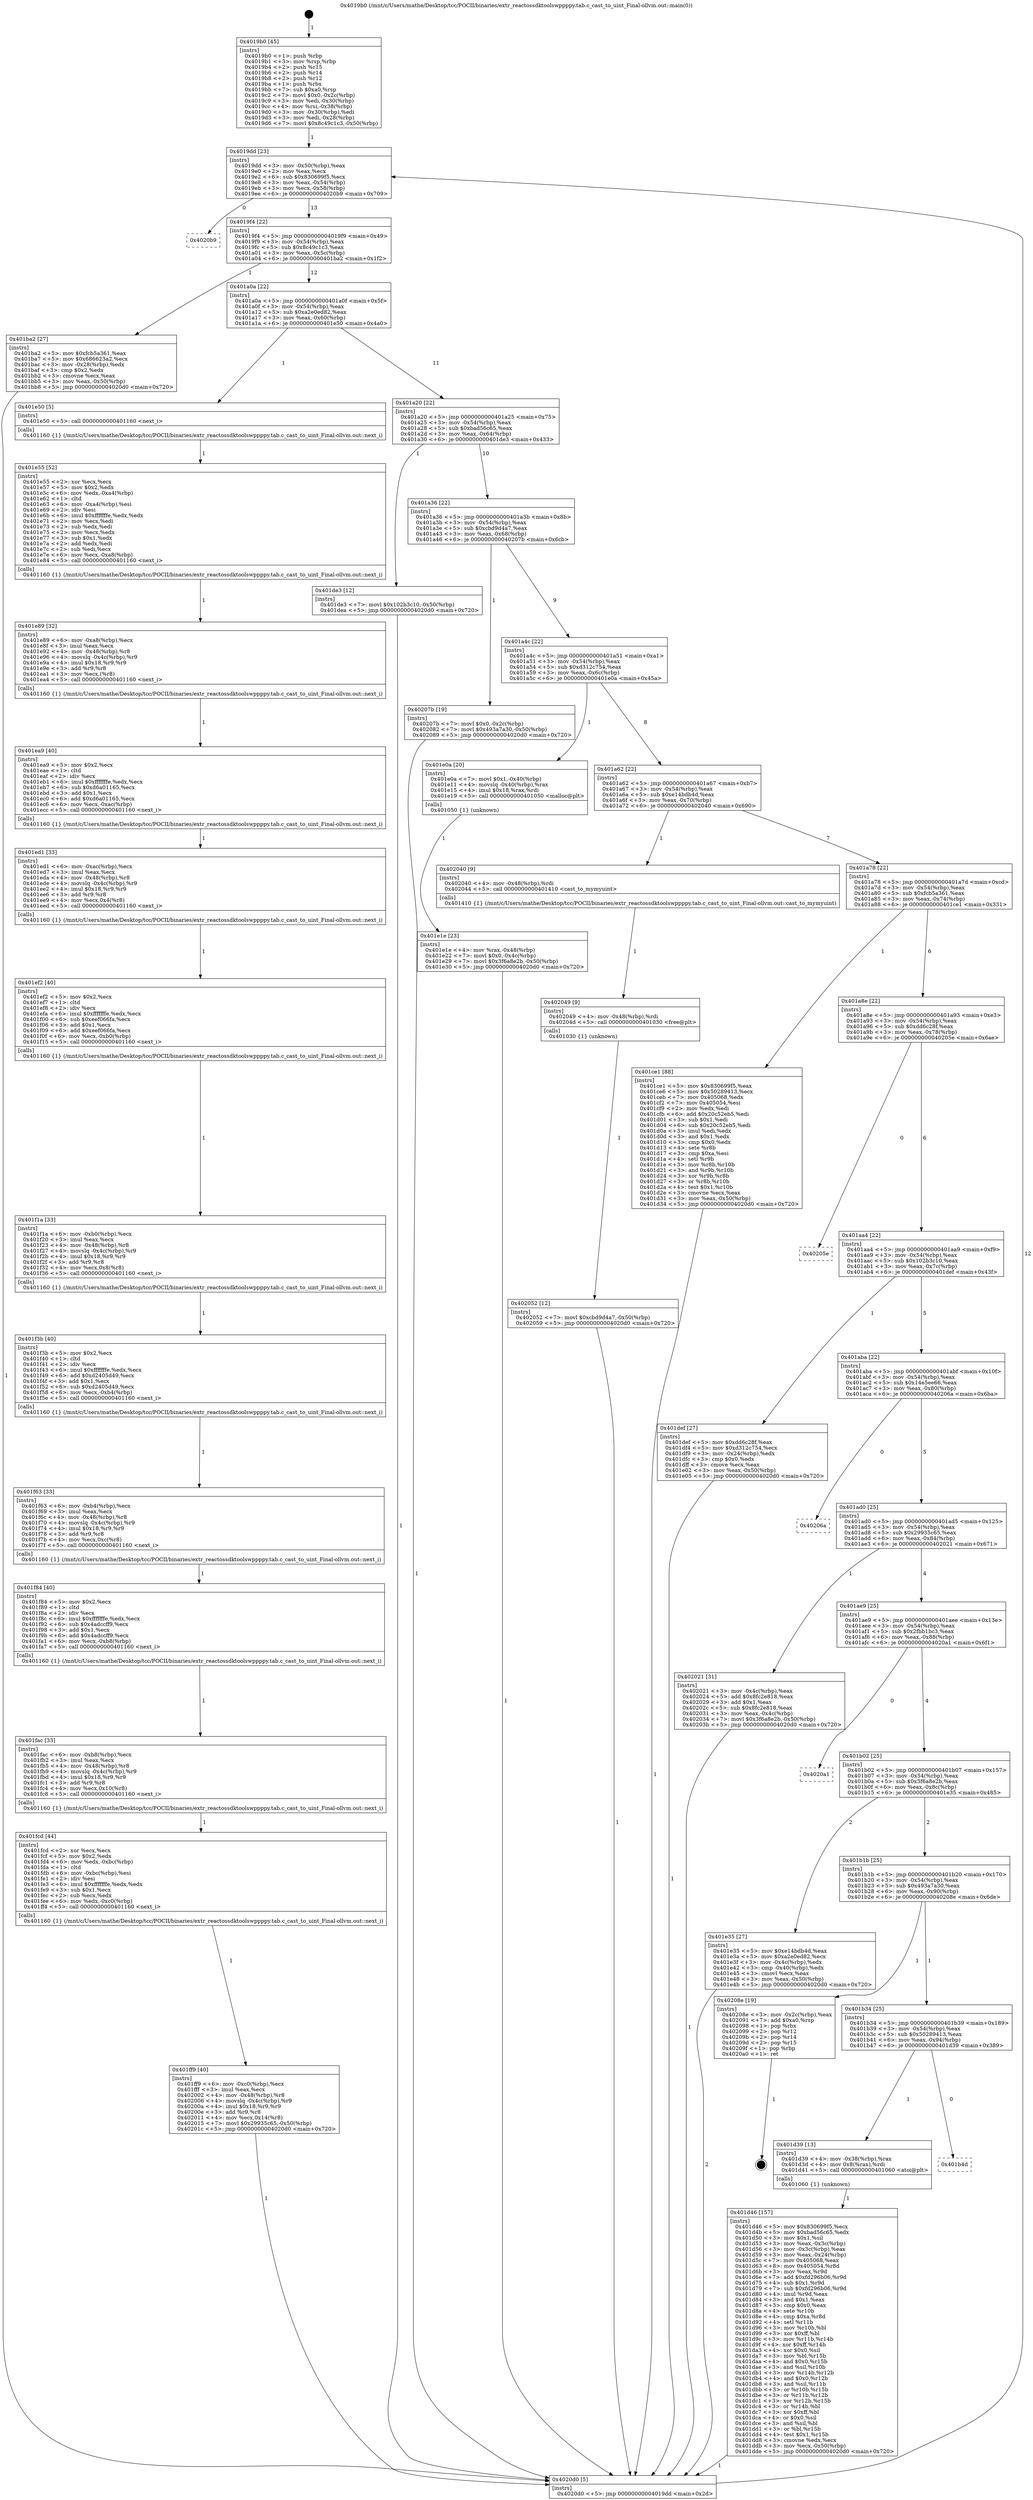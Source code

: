 digraph "0x4019b0" {
  label = "0x4019b0 (/mnt/c/Users/mathe/Desktop/tcc/POCII/binaries/extr_reactossdktoolswppppy.tab.c_cast_to_uint_Final-ollvm.out::main(0))"
  labelloc = "t"
  node[shape=record]

  Entry [label="",width=0.3,height=0.3,shape=circle,fillcolor=black,style=filled]
  "0x4019dd" [label="{
     0x4019dd [23]\l
     | [instrs]\l
     &nbsp;&nbsp;0x4019dd \<+3\>: mov -0x50(%rbp),%eax\l
     &nbsp;&nbsp;0x4019e0 \<+2\>: mov %eax,%ecx\l
     &nbsp;&nbsp;0x4019e2 \<+6\>: sub $0x830699f5,%ecx\l
     &nbsp;&nbsp;0x4019e8 \<+3\>: mov %eax,-0x54(%rbp)\l
     &nbsp;&nbsp;0x4019eb \<+3\>: mov %ecx,-0x58(%rbp)\l
     &nbsp;&nbsp;0x4019ee \<+6\>: je 00000000004020b9 \<main+0x709\>\l
  }"]
  "0x4020b9" [label="{
     0x4020b9\l
  }", style=dashed]
  "0x4019f4" [label="{
     0x4019f4 [22]\l
     | [instrs]\l
     &nbsp;&nbsp;0x4019f4 \<+5\>: jmp 00000000004019f9 \<main+0x49\>\l
     &nbsp;&nbsp;0x4019f9 \<+3\>: mov -0x54(%rbp),%eax\l
     &nbsp;&nbsp;0x4019fc \<+5\>: sub $0x8c49c1c3,%eax\l
     &nbsp;&nbsp;0x401a01 \<+3\>: mov %eax,-0x5c(%rbp)\l
     &nbsp;&nbsp;0x401a04 \<+6\>: je 0000000000401ba2 \<main+0x1f2\>\l
  }"]
  Exit [label="",width=0.3,height=0.3,shape=circle,fillcolor=black,style=filled,peripheries=2]
  "0x401ba2" [label="{
     0x401ba2 [27]\l
     | [instrs]\l
     &nbsp;&nbsp;0x401ba2 \<+5\>: mov $0xfcb5a361,%eax\l
     &nbsp;&nbsp;0x401ba7 \<+5\>: mov $0x686623a2,%ecx\l
     &nbsp;&nbsp;0x401bac \<+3\>: mov -0x28(%rbp),%edx\l
     &nbsp;&nbsp;0x401baf \<+3\>: cmp $0x2,%edx\l
     &nbsp;&nbsp;0x401bb2 \<+3\>: cmovne %ecx,%eax\l
     &nbsp;&nbsp;0x401bb5 \<+3\>: mov %eax,-0x50(%rbp)\l
     &nbsp;&nbsp;0x401bb8 \<+5\>: jmp 00000000004020d0 \<main+0x720\>\l
  }"]
  "0x401a0a" [label="{
     0x401a0a [22]\l
     | [instrs]\l
     &nbsp;&nbsp;0x401a0a \<+5\>: jmp 0000000000401a0f \<main+0x5f\>\l
     &nbsp;&nbsp;0x401a0f \<+3\>: mov -0x54(%rbp),%eax\l
     &nbsp;&nbsp;0x401a12 \<+5\>: sub $0xa2e0ed82,%eax\l
     &nbsp;&nbsp;0x401a17 \<+3\>: mov %eax,-0x60(%rbp)\l
     &nbsp;&nbsp;0x401a1a \<+6\>: je 0000000000401e50 \<main+0x4a0\>\l
  }"]
  "0x4020d0" [label="{
     0x4020d0 [5]\l
     | [instrs]\l
     &nbsp;&nbsp;0x4020d0 \<+5\>: jmp 00000000004019dd \<main+0x2d\>\l
  }"]
  "0x4019b0" [label="{
     0x4019b0 [45]\l
     | [instrs]\l
     &nbsp;&nbsp;0x4019b0 \<+1\>: push %rbp\l
     &nbsp;&nbsp;0x4019b1 \<+3\>: mov %rsp,%rbp\l
     &nbsp;&nbsp;0x4019b4 \<+2\>: push %r15\l
     &nbsp;&nbsp;0x4019b6 \<+2\>: push %r14\l
     &nbsp;&nbsp;0x4019b8 \<+2\>: push %r12\l
     &nbsp;&nbsp;0x4019ba \<+1\>: push %rbx\l
     &nbsp;&nbsp;0x4019bb \<+7\>: sub $0xa0,%rsp\l
     &nbsp;&nbsp;0x4019c2 \<+7\>: movl $0x0,-0x2c(%rbp)\l
     &nbsp;&nbsp;0x4019c9 \<+3\>: mov %edi,-0x30(%rbp)\l
     &nbsp;&nbsp;0x4019cc \<+4\>: mov %rsi,-0x38(%rbp)\l
     &nbsp;&nbsp;0x4019d0 \<+3\>: mov -0x30(%rbp),%edi\l
     &nbsp;&nbsp;0x4019d3 \<+3\>: mov %edi,-0x28(%rbp)\l
     &nbsp;&nbsp;0x4019d6 \<+7\>: movl $0x8c49c1c3,-0x50(%rbp)\l
  }"]
  "0x402052" [label="{
     0x402052 [12]\l
     | [instrs]\l
     &nbsp;&nbsp;0x402052 \<+7\>: movl $0xcbd9d4a7,-0x50(%rbp)\l
     &nbsp;&nbsp;0x402059 \<+5\>: jmp 00000000004020d0 \<main+0x720\>\l
  }"]
  "0x401e50" [label="{
     0x401e50 [5]\l
     | [instrs]\l
     &nbsp;&nbsp;0x401e50 \<+5\>: call 0000000000401160 \<next_i\>\l
     | [calls]\l
     &nbsp;&nbsp;0x401160 \{1\} (/mnt/c/Users/mathe/Desktop/tcc/POCII/binaries/extr_reactossdktoolswppppy.tab.c_cast_to_uint_Final-ollvm.out::next_i)\l
  }"]
  "0x401a20" [label="{
     0x401a20 [22]\l
     | [instrs]\l
     &nbsp;&nbsp;0x401a20 \<+5\>: jmp 0000000000401a25 \<main+0x75\>\l
     &nbsp;&nbsp;0x401a25 \<+3\>: mov -0x54(%rbp),%eax\l
     &nbsp;&nbsp;0x401a28 \<+5\>: sub $0xbad56c65,%eax\l
     &nbsp;&nbsp;0x401a2d \<+3\>: mov %eax,-0x64(%rbp)\l
     &nbsp;&nbsp;0x401a30 \<+6\>: je 0000000000401de3 \<main+0x433\>\l
  }"]
  "0x402049" [label="{
     0x402049 [9]\l
     | [instrs]\l
     &nbsp;&nbsp;0x402049 \<+4\>: mov -0x48(%rbp),%rdi\l
     &nbsp;&nbsp;0x40204d \<+5\>: call 0000000000401030 \<free@plt\>\l
     | [calls]\l
     &nbsp;&nbsp;0x401030 \{1\} (unknown)\l
  }"]
  "0x401de3" [label="{
     0x401de3 [12]\l
     | [instrs]\l
     &nbsp;&nbsp;0x401de3 \<+7\>: movl $0x102b3c10,-0x50(%rbp)\l
     &nbsp;&nbsp;0x401dea \<+5\>: jmp 00000000004020d0 \<main+0x720\>\l
  }"]
  "0x401a36" [label="{
     0x401a36 [22]\l
     | [instrs]\l
     &nbsp;&nbsp;0x401a36 \<+5\>: jmp 0000000000401a3b \<main+0x8b\>\l
     &nbsp;&nbsp;0x401a3b \<+3\>: mov -0x54(%rbp),%eax\l
     &nbsp;&nbsp;0x401a3e \<+5\>: sub $0xcbd9d4a7,%eax\l
     &nbsp;&nbsp;0x401a43 \<+3\>: mov %eax,-0x68(%rbp)\l
     &nbsp;&nbsp;0x401a46 \<+6\>: je 000000000040207b \<main+0x6cb\>\l
  }"]
  "0x401ff9" [label="{
     0x401ff9 [40]\l
     | [instrs]\l
     &nbsp;&nbsp;0x401ff9 \<+6\>: mov -0xc0(%rbp),%ecx\l
     &nbsp;&nbsp;0x401fff \<+3\>: imul %eax,%ecx\l
     &nbsp;&nbsp;0x402002 \<+4\>: mov -0x48(%rbp),%r8\l
     &nbsp;&nbsp;0x402006 \<+4\>: movslq -0x4c(%rbp),%r9\l
     &nbsp;&nbsp;0x40200a \<+4\>: imul $0x18,%r9,%r9\l
     &nbsp;&nbsp;0x40200e \<+3\>: add %r9,%r8\l
     &nbsp;&nbsp;0x402011 \<+4\>: mov %ecx,0x14(%r8)\l
     &nbsp;&nbsp;0x402015 \<+7\>: movl $0x29935c65,-0x50(%rbp)\l
     &nbsp;&nbsp;0x40201c \<+5\>: jmp 00000000004020d0 \<main+0x720\>\l
  }"]
  "0x40207b" [label="{
     0x40207b [19]\l
     | [instrs]\l
     &nbsp;&nbsp;0x40207b \<+7\>: movl $0x0,-0x2c(%rbp)\l
     &nbsp;&nbsp;0x402082 \<+7\>: movl $0x493a7a30,-0x50(%rbp)\l
     &nbsp;&nbsp;0x402089 \<+5\>: jmp 00000000004020d0 \<main+0x720\>\l
  }"]
  "0x401a4c" [label="{
     0x401a4c [22]\l
     | [instrs]\l
     &nbsp;&nbsp;0x401a4c \<+5\>: jmp 0000000000401a51 \<main+0xa1\>\l
     &nbsp;&nbsp;0x401a51 \<+3\>: mov -0x54(%rbp),%eax\l
     &nbsp;&nbsp;0x401a54 \<+5\>: sub $0xd312c754,%eax\l
     &nbsp;&nbsp;0x401a59 \<+3\>: mov %eax,-0x6c(%rbp)\l
     &nbsp;&nbsp;0x401a5c \<+6\>: je 0000000000401e0a \<main+0x45a\>\l
  }"]
  "0x401fcd" [label="{
     0x401fcd [44]\l
     | [instrs]\l
     &nbsp;&nbsp;0x401fcd \<+2\>: xor %ecx,%ecx\l
     &nbsp;&nbsp;0x401fcf \<+5\>: mov $0x2,%edx\l
     &nbsp;&nbsp;0x401fd4 \<+6\>: mov %edx,-0xbc(%rbp)\l
     &nbsp;&nbsp;0x401fda \<+1\>: cltd\l
     &nbsp;&nbsp;0x401fdb \<+6\>: mov -0xbc(%rbp),%esi\l
     &nbsp;&nbsp;0x401fe1 \<+2\>: idiv %esi\l
     &nbsp;&nbsp;0x401fe3 \<+6\>: imul $0xfffffffe,%edx,%edx\l
     &nbsp;&nbsp;0x401fe9 \<+3\>: sub $0x1,%ecx\l
     &nbsp;&nbsp;0x401fec \<+2\>: sub %ecx,%edx\l
     &nbsp;&nbsp;0x401fee \<+6\>: mov %edx,-0xc0(%rbp)\l
     &nbsp;&nbsp;0x401ff4 \<+5\>: call 0000000000401160 \<next_i\>\l
     | [calls]\l
     &nbsp;&nbsp;0x401160 \{1\} (/mnt/c/Users/mathe/Desktop/tcc/POCII/binaries/extr_reactossdktoolswppppy.tab.c_cast_to_uint_Final-ollvm.out::next_i)\l
  }"]
  "0x401e0a" [label="{
     0x401e0a [20]\l
     | [instrs]\l
     &nbsp;&nbsp;0x401e0a \<+7\>: movl $0x1,-0x40(%rbp)\l
     &nbsp;&nbsp;0x401e11 \<+4\>: movslq -0x40(%rbp),%rax\l
     &nbsp;&nbsp;0x401e15 \<+4\>: imul $0x18,%rax,%rdi\l
     &nbsp;&nbsp;0x401e19 \<+5\>: call 0000000000401050 \<malloc@plt\>\l
     | [calls]\l
     &nbsp;&nbsp;0x401050 \{1\} (unknown)\l
  }"]
  "0x401a62" [label="{
     0x401a62 [22]\l
     | [instrs]\l
     &nbsp;&nbsp;0x401a62 \<+5\>: jmp 0000000000401a67 \<main+0xb7\>\l
     &nbsp;&nbsp;0x401a67 \<+3\>: mov -0x54(%rbp),%eax\l
     &nbsp;&nbsp;0x401a6a \<+5\>: sub $0xe14bdb4d,%eax\l
     &nbsp;&nbsp;0x401a6f \<+3\>: mov %eax,-0x70(%rbp)\l
     &nbsp;&nbsp;0x401a72 \<+6\>: je 0000000000402040 \<main+0x690\>\l
  }"]
  "0x401fac" [label="{
     0x401fac [33]\l
     | [instrs]\l
     &nbsp;&nbsp;0x401fac \<+6\>: mov -0xb8(%rbp),%ecx\l
     &nbsp;&nbsp;0x401fb2 \<+3\>: imul %eax,%ecx\l
     &nbsp;&nbsp;0x401fb5 \<+4\>: mov -0x48(%rbp),%r8\l
     &nbsp;&nbsp;0x401fb9 \<+4\>: movslq -0x4c(%rbp),%r9\l
     &nbsp;&nbsp;0x401fbd \<+4\>: imul $0x18,%r9,%r9\l
     &nbsp;&nbsp;0x401fc1 \<+3\>: add %r9,%r8\l
     &nbsp;&nbsp;0x401fc4 \<+4\>: mov %ecx,0x10(%r8)\l
     &nbsp;&nbsp;0x401fc8 \<+5\>: call 0000000000401160 \<next_i\>\l
     | [calls]\l
     &nbsp;&nbsp;0x401160 \{1\} (/mnt/c/Users/mathe/Desktop/tcc/POCII/binaries/extr_reactossdktoolswppppy.tab.c_cast_to_uint_Final-ollvm.out::next_i)\l
  }"]
  "0x402040" [label="{
     0x402040 [9]\l
     | [instrs]\l
     &nbsp;&nbsp;0x402040 \<+4\>: mov -0x48(%rbp),%rdi\l
     &nbsp;&nbsp;0x402044 \<+5\>: call 0000000000401410 \<cast_to_mymyuint\>\l
     | [calls]\l
     &nbsp;&nbsp;0x401410 \{1\} (/mnt/c/Users/mathe/Desktop/tcc/POCII/binaries/extr_reactossdktoolswppppy.tab.c_cast_to_uint_Final-ollvm.out::cast_to_mymyuint)\l
  }"]
  "0x401a78" [label="{
     0x401a78 [22]\l
     | [instrs]\l
     &nbsp;&nbsp;0x401a78 \<+5\>: jmp 0000000000401a7d \<main+0xcd\>\l
     &nbsp;&nbsp;0x401a7d \<+3\>: mov -0x54(%rbp),%eax\l
     &nbsp;&nbsp;0x401a80 \<+5\>: sub $0xfcb5a361,%eax\l
     &nbsp;&nbsp;0x401a85 \<+3\>: mov %eax,-0x74(%rbp)\l
     &nbsp;&nbsp;0x401a88 \<+6\>: je 0000000000401ce1 \<main+0x331\>\l
  }"]
  "0x401f84" [label="{
     0x401f84 [40]\l
     | [instrs]\l
     &nbsp;&nbsp;0x401f84 \<+5\>: mov $0x2,%ecx\l
     &nbsp;&nbsp;0x401f89 \<+1\>: cltd\l
     &nbsp;&nbsp;0x401f8a \<+2\>: idiv %ecx\l
     &nbsp;&nbsp;0x401f8c \<+6\>: imul $0xfffffffe,%edx,%ecx\l
     &nbsp;&nbsp;0x401f92 \<+6\>: sub $0x4adccff9,%ecx\l
     &nbsp;&nbsp;0x401f98 \<+3\>: add $0x1,%ecx\l
     &nbsp;&nbsp;0x401f9b \<+6\>: add $0x4adccff9,%ecx\l
     &nbsp;&nbsp;0x401fa1 \<+6\>: mov %ecx,-0xb8(%rbp)\l
     &nbsp;&nbsp;0x401fa7 \<+5\>: call 0000000000401160 \<next_i\>\l
     | [calls]\l
     &nbsp;&nbsp;0x401160 \{1\} (/mnt/c/Users/mathe/Desktop/tcc/POCII/binaries/extr_reactossdktoolswppppy.tab.c_cast_to_uint_Final-ollvm.out::next_i)\l
  }"]
  "0x401ce1" [label="{
     0x401ce1 [88]\l
     | [instrs]\l
     &nbsp;&nbsp;0x401ce1 \<+5\>: mov $0x830699f5,%eax\l
     &nbsp;&nbsp;0x401ce6 \<+5\>: mov $0x50289413,%ecx\l
     &nbsp;&nbsp;0x401ceb \<+7\>: mov 0x405068,%edx\l
     &nbsp;&nbsp;0x401cf2 \<+7\>: mov 0x405054,%esi\l
     &nbsp;&nbsp;0x401cf9 \<+2\>: mov %edx,%edi\l
     &nbsp;&nbsp;0x401cfb \<+6\>: add $0x20c52eb5,%edi\l
     &nbsp;&nbsp;0x401d01 \<+3\>: sub $0x1,%edi\l
     &nbsp;&nbsp;0x401d04 \<+6\>: sub $0x20c52eb5,%edi\l
     &nbsp;&nbsp;0x401d0a \<+3\>: imul %edi,%edx\l
     &nbsp;&nbsp;0x401d0d \<+3\>: and $0x1,%edx\l
     &nbsp;&nbsp;0x401d10 \<+3\>: cmp $0x0,%edx\l
     &nbsp;&nbsp;0x401d13 \<+4\>: sete %r8b\l
     &nbsp;&nbsp;0x401d17 \<+3\>: cmp $0xa,%esi\l
     &nbsp;&nbsp;0x401d1a \<+4\>: setl %r9b\l
     &nbsp;&nbsp;0x401d1e \<+3\>: mov %r8b,%r10b\l
     &nbsp;&nbsp;0x401d21 \<+3\>: and %r9b,%r10b\l
     &nbsp;&nbsp;0x401d24 \<+3\>: xor %r9b,%r8b\l
     &nbsp;&nbsp;0x401d27 \<+3\>: or %r8b,%r10b\l
     &nbsp;&nbsp;0x401d2a \<+4\>: test $0x1,%r10b\l
     &nbsp;&nbsp;0x401d2e \<+3\>: cmovne %ecx,%eax\l
     &nbsp;&nbsp;0x401d31 \<+3\>: mov %eax,-0x50(%rbp)\l
     &nbsp;&nbsp;0x401d34 \<+5\>: jmp 00000000004020d0 \<main+0x720\>\l
  }"]
  "0x401a8e" [label="{
     0x401a8e [22]\l
     | [instrs]\l
     &nbsp;&nbsp;0x401a8e \<+5\>: jmp 0000000000401a93 \<main+0xe3\>\l
     &nbsp;&nbsp;0x401a93 \<+3\>: mov -0x54(%rbp),%eax\l
     &nbsp;&nbsp;0x401a96 \<+5\>: sub $0xdd6c28f,%eax\l
     &nbsp;&nbsp;0x401a9b \<+3\>: mov %eax,-0x78(%rbp)\l
     &nbsp;&nbsp;0x401a9e \<+6\>: je 000000000040205e \<main+0x6ae\>\l
  }"]
  "0x401f63" [label="{
     0x401f63 [33]\l
     | [instrs]\l
     &nbsp;&nbsp;0x401f63 \<+6\>: mov -0xb4(%rbp),%ecx\l
     &nbsp;&nbsp;0x401f69 \<+3\>: imul %eax,%ecx\l
     &nbsp;&nbsp;0x401f6c \<+4\>: mov -0x48(%rbp),%r8\l
     &nbsp;&nbsp;0x401f70 \<+4\>: movslq -0x4c(%rbp),%r9\l
     &nbsp;&nbsp;0x401f74 \<+4\>: imul $0x18,%r9,%r9\l
     &nbsp;&nbsp;0x401f78 \<+3\>: add %r9,%r8\l
     &nbsp;&nbsp;0x401f7b \<+4\>: mov %ecx,0xc(%r8)\l
     &nbsp;&nbsp;0x401f7f \<+5\>: call 0000000000401160 \<next_i\>\l
     | [calls]\l
     &nbsp;&nbsp;0x401160 \{1\} (/mnt/c/Users/mathe/Desktop/tcc/POCII/binaries/extr_reactossdktoolswppppy.tab.c_cast_to_uint_Final-ollvm.out::next_i)\l
  }"]
  "0x40205e" [label="{
     0x40205e\l
  }", style=dashed]
  "0x401aa4" [label="{
     0x401aa4 [22]\l
     | [instrs]\l
     &nbsp;&nbsp;0x401aa4 \<+5\>: jmp 0000000000401aa9 \<main+0xf9\>\l
     &nbsp;&nbsp;0x401aa9 \<+3\>: mov -0x54(%rbp),%eax\l
     &nbsp;&nbsp;0x401aac \<+5\>: sub $0x102b3c10,%eax\l
     &nbsp;&nbsp;0x401ab1 \<+3\>: mov %eax,-0x7c(%rbp)\l
     &nbsp;&nbsp;0x401ab4 \<+6\>: je 0000000000401def \<main+0x43f\>\l
  }"]
  "0x401f3b" [label="{
     0x401f3b [40]\l
     | [instrs]\l
     &nbsp;&nbsp;0x401f3b \<+5\>: mov $0x2,%ecx\l
     &nbsp;&nbsp;0x401f40 \<+1\>: cltd\l
     &nbsp;&nbsp;0x401f41 \<+2\>: idiv %ecx\l
     &nbsp;&nbsp;0x401f43 \<+6\>: imul $0xfffffffe,%edx,%ecx\l
     &nbsp;&nbsp;0x401f49 \<+6\>: add $0xd2405d49,%ecx\l
     &nbsp;&nbsp;0x401f4f \<+3\>: add $0x1,%ecx\l
     &nbsp;&nbsp;0x401f52 \<+6\>: sub $0xd2405d49,%ecx\l
     &nbsp;&nbsp;0x401f58 \<+6\>: mov %ecx,-0xb4(%rbp)\l
     &nbsp;&nbsp;0x401f5e \<+5\>: call 0000000000401160 \<next_i\>\l
     | [calls]\l
     &nbsp;&nbsp;0x401160 \{1\} (/mnt/c/Users/mathe/Desktop/tcc/POCII/binaries/extr_reactossdktoolswppppy.tab.c_cast_to_uint_Final-ollvm.out::next_i)\l
  }"]
  "0x401def" [label="{
     0x401def [27]\l
     | [instrs]\l
     &nbsp;&nbsp;0x401def \<+5\>: mov $0xdd6c28f,%eax\l
     &nbsp;&nbsp;0x401df4 \<+5\>: mov $0xd312c754,%ecx\l
     &nbsp;&nbsp;0x401df9 \<+3\>: mov -0x24(%rbp),%edx\l
     &nbsp;&nbsp;0x401dfc \<+3\>: cmp $0x0,%edx\l
     &nbsp;&nbsp;0x401dff \<+3\>: cmove %ecx,%eax\l
     &nbsp;&nbsp;0x401e02 \<+3\>: mov %eax,-0x50(%rbp)\l
     &nbsp;&nbsp;0x401e05 \<+5\>: jmp 00000000004020d0 \<main+0x720\>\l
  }"]
  "0x401aba" [label="{
     0x401aba [22]\l
     | [instrs]\l
     &nbsp;&nbsp;0x401aba \<+5\>: jmp 0000000000401abf \<main+0x10f\>\l
     &nbsp;&nbsp;0x401abf \<+3\>: mov -0x54(%rbp),%eax\l
     &nbsp;&nbsp;0x401ac2 \<+5\>: sub $0x14e5ee66,%eax\l
     &nbsp;&nbsp;0x401ac7 \<+3\>: mov %eax,-0x80(%rbp)\l
     &nbsp;&nbsp;0x401aca \<+6\>: je 000000000040206a \<main+0x6ba\>\l
  }"]
  "0x401f1a" [label="{
     0x401f1a [33]\l
     | [instrs]\l
     &nbsp;&nbsp;0x401f1a \<+6\>: mov -0xb0(%rbp),%ecx\l
     &nbsp;&nbsp;0x401f20 \<+3\>: imul %eax,%ecx\l
     &nbsp;&nbsp;0x401f23 \<+4\>: mov -0x48(%rbp),%r8\l
     &nbsp;&nbsp;0x401f27 \<+4\>: movslq -0x4c(%rbp),%r9\l
     &nbsp;&nbsp;0x401f2b \<+4\>: imul $0x18,%r9,%r9\l
     &nbsp;&nbsp;0x401f2f \<+3\>: add %r9,%r8\l
     &nbsp;&nbsp;0x401f32 \<+4\>: mov %ecx,0x8(%r8)\l
     &nbsp;&nbsp;0x401f36 \<+5\>: call 0000000000401160 \<next_i\>\l
     | [calls]\l
     &nbsp;&nbsp;0x401160 \{1\} (/mnt/c/Users/mathe/Desktop/tcc/POCII/binaries/extr_reactossdktoolswppppy.tab.c_cast_to_uint_Final-ollvm.out::next_i)\l
  }"]
  "0x40206a" [label="{
     0x40206a\l
  }", style=dashed]
  "0x401ad0" [label="{
     0x401ad0 [25]\l
     | [instrs]\l
     &nbsp;&nbsp;0x401ad0 \<+5\>: jmp 0000000000401ad5 \<main+0x125\>\l
     &nbsp;&nbsp;0x401ad5 \<+3\>: mov -0x54(%rbp),%eax\l
     &nbsp;&nbsp;0x401ad8 \<+5\>: sub $0x29935c65,%eax\l
     &nbsp;&nbsp;0x401add \<+6\>: mov %eax,-0x84(%rbp)\l
     &nbsp;&nbsp;0x401ae3 \<+6\>: je 0000000000402021 \<main+0x671\>\l
  }"]
  "0x401ef2" [label="{
     0x401ef2 [40]\l
     | [instrs]\l
     &nbsp;&nbsp;0x401ef2 \<+5\>: mov $0x2,%ecx\l
     &nbsp;&nbsp;0x401ef7 \<+1\>: cltd\l
     &nbsp;&nbsp;0x401ef8 \<+2\>: idiv %ecx\l
     &nbsp;&nbsp;0x401efa \<+6\>: imul $0xfffffffe,%edx,%ecx\l
     &nbsp;&nbsp;0x401f00 \<+6\>: sub $0xeef066fa,%ecx\l
     &nbsp;&nbsp;0x401f06 \<+3\>: add $0x1,%ecx\l
     &nbsp;&nbsp;0x401f09 \<+6\>: add $0xeef066fa,%ecx\l
     &nbsp;&nbsp;0x401f0f \<+6\>: mov %ecx,-0xb0(%rbp)\l
     &nbsp;&nbsp;0x401f15 \<+5\>: call 0000000000401160 \<next_i\>\l
     | [calls]\l
     &nbsp;&nbsp;0x401160 \{1\} (/mnt/c/Users/mathe/Desktop/tcc/POCII/binaries/extr_reactossdktoolswppppy.tab.c_cast_to_uint_Final-ollvm.out::next_i)\l
  }"]
  "0x402021" [label="{
     0x402021 [31]\l
     | [instrs]\l
     &nbsp;&nbsp;0x402021 \<+3\>: mov -0x4c(%rbp),%eax\l
     &nbsp;&nbsp;0x402024 \<+5\>: add $0x8fc2e818,%eax\l
     &nbsp;&nbsp;0x402029 \<+3\>: add $0x1,%eax\l
     &nbsp;&nbsp;0x40202c \<+5\>: sub $0x8fc2e818,%eax\l
     &nbsp;&nbsp;0x402031 \<+3\>: mov %eax,-0x4c(%rbp)\l
     &nbsp;&nbsp;0x402034 \<+7\>: movl $0x3f6a8e2b,-0x50(%rbp)\l
     &nbsp;&nbsp;0x40203b \<+5\>: jmp 00000000004020d0 \<main+0x720\>\l
  }"]
  "0x401ae9" [label="{
     0x401ae9 [25]\l
     | [instrs]\l
     &nbsp;&nbsp;0x401ae9 \<+5\>: jmp 0000000000401aee \<main+0x13e\>\l
     &nbsp;&nbsp;0x401aee \<+3\>: mov -0x54(%rbp),%eax\l
     &nbsp;&nbsp;0x401af1 \<+5\>: sub $0x2fbb1bc3,%eax\l
     &nbsp;&nbsp;0x401af6 \<+6\>: mov %eax,-0x88(%rbp)\l
     &nbsp;&nbsp;0x401afc \<+6\>: je 00000000004020a1 \<main+0x6f1\>\l
  }"]
  "0x401ed1" [label="{
     0x401ed1 [33]\l
     | [instrs]\l
     &nbsp;&nbsp;0x401ed1 \<+6\>: mov -0xac(%rbp),%ecx\l
     &nbsp;&nbsp;0x401ed7 \<+3\>: imul %eax,%ecx\l
     &nbsp;&nbsp;0x401eda \<+4\>: mov -0x48(%rbp),%r8\l
     &nbsp;&nbsp;0x401ede \<+4\>: movslq -0x4c(%rbp),%r9\l
     &nbsp;&nbsp;0x401ee2 \<+4\>: imul $0x18,%r9,%r9\l
     &nbsp;&nbsp;0x401ee6 \<+3\>: add %r9,%r8\l
     &nbsp;&nbsp;0x401ee9 \<+4\>: mov %ecx,0x4(%r8)\l
     &nbsp;&nbsp;0x401eed \<+5\>: call 0000000000401160 \<next_i\>\l
     | [calls]\l
     &nbsp;&nbsp;0x401160 \{1\} (/mnt/c/Users/mathe/Desktop/tcc/POCII/binaries/extr_reactossdktoolswppppy.tab.c_cast_to_uint_Final-ollvm.out::next_i)\l
  }"]
  "0x4020a1" [label="{
     0x4020a1\l
  }", style=dashed]
  "0x401b02" [label="{
     0x401b02 [25]\l
     | [instrs]\l
     &nbsp;&nbsp;0x401b02 \<+5\>: jmp 0000000000401b07 \<main+0x157\>\l
     &nbsp;&nbsp;0x401b07 \<+3\>: mov -0x54(%rbp),%eax\l
     &nbsp;&nbsp;0x401b0a \<+5\>: sub $0x3f6a8e2b,%eax\l
     &nbsp;&nbsp;0x401b0f \<+6\>: mov %eax,-0x8c(%rbp)\l
     &nbsp;&nbsp;0x401b15 \<+6\>: je 0000000000401e35 \<main+0x485\>\l
  }"]
  "0x401ea9" [label="{
     0x401ea9 [40]\l
     | [instrs]\l
     &nbsp;&nbsp;0x401ea9 \<+5\>: mov $0x2,%ecx\l
     &nbsp;&nbsp;0x401eae \<+1\>: cltd\l
     &nbsp;&nbsp;0x401eaf \<+2\>: idiv %ecx\l
     &nbsp;&nbsp;0x401eb1 \<+6\>: imul $0xfffffffe,%edx,%ecx\l
     &nbsp;&nbsp;0x401eb7 \<+6\>: sub $0xd6a01165,%ecx\l
     &nbsp;&nbsp;0x401ebd \<+3\>: add $0x1,%ecx\l
     &nbsp;&nbsp;0x401ec0 \<+6\>: add $0xd6a01165,%ecx\l
     &nbsp;&nbsp;0x401ec6 \<+6\>: mov %ecx,-0xac(%rbp)\l
     &nbsp;&nbsp;0x401ecc \<+5\>: call 0000000000401160 \<next_i\>\l
     | [calls]\l
     &nbsp;&nbsp;0x401160 \{1\} (/mnt/c/Users/mathe/Desktop/tcc/POCII/binaries/extr_reactossdktoolswppppy.tab.c_cast_to_uint_Final-ollvm.out::next_i)\l
  }"]
  "0x401e35" [label="{
     0x401e35 [27]\l
     | [instrs]\l
     &nbsp;&nbsp;0x401e35 \<+5\>: mov $0xe14bdb4d,%eax\l
     &nbsp;&nbsp;0x401e3a \<+5\>: mov $0xa2e0ed82,%ecx\l
     &nbsp;&nbsp;0x401e3f \<+3\>: mov -0x4c(%rbp),%edx\l
     &nbsp;&nbsp;0x401e42 \<+3\>: cmp -0x40(%rbp),%edx\l
     &nbsp;&nbsp;0x401e45 \<+3\>: cmovl %ecx,%eax\l
     &nbsp;&nbsp;0x401e48 \<+3\>: mov %eax,-0x50(%rbp)\l
     &nbsp;&nbsp;0x401e4b \<+5\>: jmp 00000000004020d0 \<main+0x720\>\l
  }"]
  "0x401b1b" [label="{
     0x401b1b [25]\l
     | [instrs]\l
     &nbsp;&nbsp;0x401b1b \<+5\>: jmp 0000000000401b20 \<main+0x170\>\l
     &nbsp;&nbsp;0x401b20 \<+3\>: mov -0x54(%rbp),%eax\l
     &nbsp;&nbsp;0x401b23 \<+5\>: sub $0x493a7a30,%eax\l
     &nbsp;&nbsp;0x401b28 \<+6\>: mov %eax,-0x90(%rbp)\l
     &nbsp;&nbsp;0x401b2e \<+6\>: je 000000000040208e \<main+0x6de\>\l
  }"]
  "0x401e89" [label="{
     0x401e89 [32]\l
     | [instrs]\l
     &nbsp;&nbsp;0x401e89 \<+6\>: mov -0xa8(%rbp),%ecx\l
     &nbsp;&nbsp;0x401e8f \<+3\>: imul %eax,%ecx\l
     &nbsp;&nbsp;0x401e92 \<+4\>: mov -0x48(%rbp),%r8\l
     &nbsp;&nbsp;0x401e96 \<+4\>: movslq -0x4c(%rbp),%r9\l
     &nbsp;&nbsp;0x401e9a \<+4\>: imul $0x18,%r9,%r9\l
     &nbsp;&nbsp;0x401e9e \<+3\>: add %r9,%r8\l
     &nbsp;&nbsp;0x401ea1 \<+3\>: mov %ecx,(%r8)\l
     &nbsp;&nbsp;0x401ea4 \<+5\>: call 0000000000401160 \<next_i\>\l
     | [calls]\l
     &nbsp;&nbsp;0x401160 \{1\} (/mnt/c/Users/mathe/Desktop/tcc/POCII/binaries/extr_reactossdktoolswppppy.tab.c_cast_to_uint_Final-ollvm.out::next_i)\l
  }"]
  "0x40208e" [label="{
     0x40208e [19]\l
     | [instrs]\l
     &nbsp;&nbsp;0x40208e \<+3\>: mov -0x2c(%rbp),%eax\l
     &nbsp;&nbsp;0x402091 \<+7\>: add $0xa0,%rsp\l
     &nbsp;&nbsp;0x402098 \<+1\>: pop %rbx\l
     &nbsp;&nbsp;0x402099 \<+2\>: pop %r12\l
     &nbsp;&nbsp;0x40209b \<+2\>: pop %r14\l
     &nbsp;&nbsp;0x40209d \<+2\>: pop %r15\l
     &nbsp;&nbsp;0x40209f \<+1\>: pop %rbp\l
     &nbsp;&nbsp;0x4020a0 \<+1\>: ret\l
  }"]
  "0x401b34" [label="{
     0x401b34 [25]\l
     | [instrs]\l
     &nbsp;&nbsp;0x401b34 \<+5\>: jmp 0000000000401b39 \<main+0x189\>\l
     &nbsp;&nbsp;0x401b39 \<+3\>: mov -0x54(%rbp),%eax\l
     &nbsp;&nbsp;0x401b3c \<+5\>: sub $0x50289413,%eax\l
     &nbsp;&nbsp;0x401b41 \<+6\>: mov %eax,-0x94(%rbp)\l
     &nbsp;&nbsp;0x401b47 \<+6\>: je 0000000000401d39 \<main+0x389\>\l
  }"]
  "0x401e55" [label="{
     0x401e55 [52]\l
     | [instrs]\l
     &nbsp;&nbsp;0x401e55 \<+2\>: xor %ecx,%ecx\l
     &nbsp;&nbsp;0x401e57 \<+5\>: mov $0x2,%edx\l
     &nbsp;&nbsp;0x401e5c \<+6\>: mov %edx,-0xa4(%rbp)\l
     &nbsp;&nbsp;0x401e62 \<+1\>: cltd\l
     &nbsp;&nbsp;0x401e63 \<+6\>: mov -0xa4(%rbp),%esi\l
     &nbsp;&nbsp;0x401e69 \<+2\>: idiv %esi\l
     &nbsp;&nbsp;0x401e6b \<+6\>: imul $0xfffffffe,%edx,%edx\l
     &nbsp;&nbsp;0x401e71 \<+2\>: mov %ecx,%edi\l
     &nbsp;&nbsp;0x401e73 \<+2\>: sub %edx,%edi\l
     &nbsp;&nbsp;0x401e75 \<+2\>: mov %ecx,%edx\l
     &nbsp;&nbsp;0x401e77 \<+3\>: sub $0x1,%edx\l
     &nbsp;&nbsp;0x401e7a \<+2\>: add %edx,%edi\l
     &nbsp;&nbsp;0x401e7c \<+2\>: sub %edi,%ecx\l
     &nbsp;&nbsp;0x401e7e \<+6\>: mov %ecx,-0xa8(%rbp)\l
     &nbsp;&nbsp;0x401e84 \<+5\>: call 0000000000401160 \<next_i\>\l
     | [calls]\l
     &nbsp;&nbsp;0x401160 \{1\} (/mnt/c/Users/mathe/Desktop/tcc/POCII/binaries/extr_reactossdktoolswppppy.tab.c_cast_to_uint_Final-ollvm.out::next_i)\l
  }"]
  "0x401d39" [label="{
     0x401d39 [13]\l
     | [instrs]\l
     &nbsp;&nbsp;0x401d39 \<+4\>: mov -0x38(%rbp),%rax\l
     &nbsp;&nbsp;0x401d3d \<+4\>: mov 0x8(%rax),%rdi\l
     &nbsp;&nbsp;0x401d41 \<+5\>: call 0000000000401060 \<atoi@plt\>\l
     | [calls]\l
     &nbsp;&nbsp;0x401060 \{1\} (unknown)\l
  }"]
  "0x401b4d" [label="{
     0x401b4d\l
  }", style=dashed]
  "0x401d46" [label="{
     0x401d46 [157]\l
     | [instrs]\l
     &nbsp;&nbsp;0x401d46 \<+5\>: mov $0x830699f5,%ecx\l
     &nbsp;&nbsp;0x401d4b \<+5\>: mov $0xbad56c65,%edx\l
     &nbsp;&nbsp;0x401d50 \<+3\>: mov $0x1,%sil\l
     &nbsp;&nbsp;0x401d53 \<+3\>: mov %eax,-0x3c(%rbp)\l
     &nbsp;&nbsp;0x401d56 \<+3\>: mov -0x3c(%rbp),%eax\l
     &nbsp;&nbsp;0x401d59 \<+3\>: mov %eax,-0x24(%rbp)\l
     &nbsp;&nbsp;0x401d5c \<+7\>: mov 0x405068,%eax\l
     &nbsp;&nbsp;0x401d63 \<+8\>: mov 0x405054,%r8d\l
     &nbsp;&nbsp;0x401d6b \<+3\>: mov %eax,%r9d\l
     &nbsp;&nbsp;0x401d6e \<+7\>: add $0xfd296b06,%r9d\l
     &nbsp;&nbsp;0x401d75 \<+4\>: sub $0x1,%r9d\l
     &nbsp;&nbsp;0x401d79 \<+7\>: sub $0xfd296b06,%r9d\l
     &nbsp;&nbsp;0x401d80 \<+4\>: imul %r9d,%eax\l
     &nbsp;&nbsp;0x401d84 \<+3\>: and $0x1,%eax\l
     &nbsp;&nbsp;0x401d87 \<+3\>: cmp $0x0,%eax\l
     &nbsp;&nbsp;0x401d8a \<+4\>: sete %r10b\l
     &nbsp;&nbsp;0x401d8e \<+4\>: cmp $0xa,%r8d\l
     &nbsp;&nbsp;0x401d92 \<+4\>: setl %r11b\l
     &nbsp;&nbsp;0x401d96 \<+3\>: mov %r10b,%bl\l
     &nbsp;&nbsp;0x401d99 \<+3\>: xor $0xff,%bl\l
     &nbsp;&nbsp;0x401d9c \<+3\>: mov %r11b,%r14b\l
     &nbsp;&nbsp;0x401d9f \<+4\>: xor $0xff,%r14b\l
     &nbsp;&nbsp;0x401da3 \<+4\>: xor $0x0,%sil\l
     &nbsp;&nbsp;0x401da7 \<+3\>: mov %bl,%r15b\l
     &nbsp;&nbsp;0x401daa \<+4\>: and $0x0,%r15b\l
     &nbsp;&nbsp;0x401dae \<+3\>: and %sil,%r10b\l
     &nbsp;&nbsp;0x401db1 \<+3\>: mov %r14b,%r12b\l
     &nbsp;&nbsp;0x401db4 \<+4\>: and $0x0,%r12b\l
     &nbsp;&nbsp;0x401db8 \<+3\>: and %sil,%r11b\l
     &nbsp;&nbsp;0x401dbb \<+3\>: or %r10b,%r15b\l
     &nbsp;&nbsp;0x401dbe \<+3\>: or %r11b,%r12b\l
     &nbsp;&nbsp;0x401dc1 \<+3\>: xor %r12b,%r15b\l
     &nbsp;&nbsp;0x401dc4 \<+3\>: or %r14b,%bl\l
     &nbsp;&nbsp;0x401dc7 \<+3\>: xor $0xff,%bl\l
     &nbsp;&nbsp;0x401dca \<+4\>: or $0x0,%sil\l
     &nbsp;&nbsp;0x401dce \<+3\>: and %sil,%bl\l
     &nbsp;&nbsp;0x401dd1 \<+3\>: or %bl,%r15b\l
     &nbsp;&nbsp;0x401dd4 \<+4\>: test $0x1,%r15b\l
     &nbsp;&nbsp;0x401dd8 \<+3\>: cmovne %edx,%ecx\l
     &nbsp;&nbsp;0x401ddb \<+3\>: mov %ecx,-0x50(%rbp)\l
     &nbsp;&nbsp;0x401dde \<+5\>: jmp 00000000004020d0 \<main+0x720\>\l
  }"]
  "0x401e1e" [label="{
     0x401e1e [23]\l
     | [instrs]\l
     &nbsp;&nbsp;0x401e1e \<+4\>: mov %rax,-0x48(%rbp)\l
     &nbsp;&nbsp;0x401e22 \<+7\>: movl $0x0,-0x4c(%rbp)\l
     &nbsp;&nbsp;0x401e29 \<+7\>: movl $0x3f6a8e2b,-0x50(%rbp)\l
     &nbsp;&nbsp;0x401e30 \<+5\>: jmp 00000000004020d0 \<main+0x720\>\l
  }"]
  Entry -> "0x4019b0" [label=" 1"]
  "0x4019dd" -> "0x4020b9" [label=" 0"]
  "0x4019dd" -> "0x4019f4" [label=" 13"]
  "0x40208e" -> Exit [label=" 1"]
  "0x4019f4" -> "0x401ba2" [label=" 1"]
  "0x4019f4" -> "0x401a0a" [label=" 12"]
  "0x401ba2" -> "0x4020d0" [label=" 1"]
  "0x4019b0" -> "0x4019dd" [label=" 1"]
  "0x4020d0" -> "0x4019dd" [label=" 12"]
  "0x40207b" -> "0x4020d0" [label=" 1"]
  "0x401a0a" -> "0x401e50" [label=" 1"]
  "0x401a0a" -> "0x401a20" [label=" 11"]
  "0x402052" -> "0x4020d0" [label=" 1"]
  "0x401a20" -> "0x401de3" [label=" 1"]
  "0x401a20" -> "0x401a36" [label=" 10"]
  "0x402049" -> "0x402052" [label=" 1"]
  "0x401a36" -> "0x40207b" [label=" 1"]
  "0x401a36" -> "0x401a4c" [label=" 9"]
  "0x402040" -> "0x402049" [label=" 1"]
  "0x401a4c" -> "0x401e0a" [label=" 1"]
  "0x401a4c" -> "0x401a62" [label=" 8"]
  "0x402021" -> "0x4020d0" [label=" 1"]
  "0x401a62" -> "0x402040" [label=" 1"]
  "0x401a62" -> "0x401a78" [label=" 7"]
  "0x401ff9" -> "0x4020d0" [label=" 1"]
  "0x401a78" -> "0x401ce1" [label=" 1"]
  "0x401a78" -> "0x401a8e" [label=" 6"]
  "0x401ce1" -> "0x4020d0" [label=" 1"]
  "0x401fcd" -> "0x401ff9" [label=" 1"]
  "0x401a8e" -> "0x40205e" [label=" 0"]
  "0x401a8e" -> "0x401aa4" [label=" 6"]
  "0x401fac" -> "0x401fcd" [label=" 1"]
  "0x401aa4" -> "0x401def" [label=" 1"]
  "0x401aa4" -> "0x401aba" [label=" 5"]
  "0x401f84" -> "0x401fac" [label=" 1"]
  "0x401aba" -> "0x40206a" [label=" 0"]
  "0x401aba" -> "0x401ad0" [label=" 5"]
  "0x401f63" -> "0x401f84" [label=" 1"]
  "0x401ad0" -> "0x402021" [label=" 1"]
  "0x401ad0" -> "0x401ae9" [label=" 4"]
  "0x401f3b" -> "0x401f63" [label=" 1"]
  "0x401ae9" -> "0x4020a1" [label=" 0"]
  "0x401ae9" -> "0x401b02" [label=" 4"]
  "0x401f1a" -> "0x401f3b" [label=" 1"]
  "0x401b02" -> "0x401e35" [label=" 2"]
  "0x401b02" -> "0x401b1b" [label=" 2"]
  "0x401ef2" -> "0x401f1a" [label=" 1"]
  "0x401b1b" -> "0x40208e" [label=" 1"]
  "0x401b1b" -> "0x401b34" [label=" 1"]
  "0x401ed1" -> "0x401ef2" [label=" 1"]
  "0x401b34" -> "0x401d39" [label=" 1"]
  "0x401b34" -> "0x401b4d" [label=" 0"]
  "0x401d39" -> "0x401d46" [label=" 1"]
  "0x401d46" -> "0x4020d0" [label=" 1"]
  "0x401de3" -> "0x4020d0" [label=" 1"]
  "0x401def" -> "0x4020d0" [label=" 1"]
  "0x401e0a" -> "0x401e1e" [label=" 1"]
  "0x401e1e" -> "0x4020d0" [label=" 1"]
  "0x401e35" -> "0x4020d0" [label=" 2"]
  "0x401e50" -> "0x401e55" [label=" 1"]
  "0x401e55" -> "0x401e89" [label=" 1"]
  "0x401e89" -> "0x401ea9" [label=" 1"]
  "0x401ea9" -> "0x401ed1" [label=" 1"]
}
